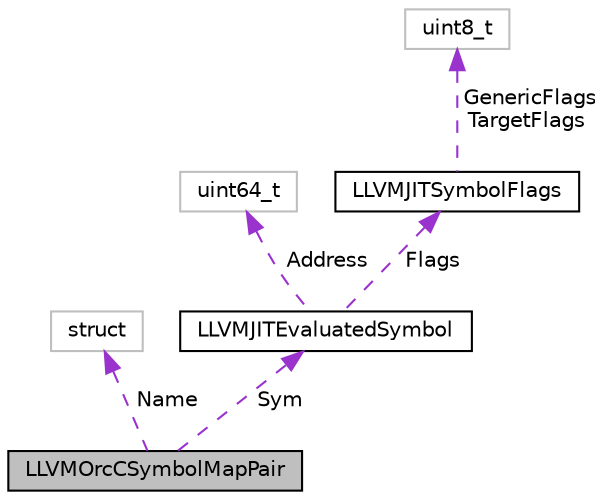 digraph "LLVMOrcCSymbolMapPair"
{
 // LATEX_PDF_SIZE
  bgcolor="transparent";
  edge [fontname="Helvetica",fontsize="10",labelfontname="Helvetica",labelfontsize="10"];
  node [fontname="Helvetica",fontsize="10",shape=record];
  Node1 [label="LLVMOrcCSymbolMapPair",height=0.2,width=0.4,color="black", fillcolor="grey75", style="filled", fontcolor="black",tooltip="Represents a pair of a symbol name and an evaluated symbol."];
  Node2 -> Node1 [dir="back",color="darkorchid3",fontsize="10",style="dashed",label=" Name" ,fontname="Helvetica"];
  Node2 [label="struct",height=0.2,width=0.4,color="grey75",tooltip=" "];
  Node3 -> Node1 [dir="back",color="darkorchid3",fontsize="10",style="dashed",label=" Sym" ,fontname="Helvetica"];
  Node3 [label="LLVMJITEvaluatedSymbol",height=0.2,width=0.4,color="black",URL="$structLLVMJITEvaluatedSymbol.html",tooltip="Represents an evaluated symbol address and flags."];
  Node4 -> Node3 [dir="back",color="darkorchid3",fontsize="10",style="dashed",label=" Address" ,fontname="Helvetica"];
  Node4 [label="uint64_t",height=0.2,width=0.4,color="grey75",tooltip=" "];
  Node5 -> Node3 [dir="back",color="darkorchid3",fontsize="10",style="dashed",label=" Flags" ,fontname="Helvetica"];
  Node5 [label="LLVMJITSymbolFlags",height=0.2,width=0.4,color="black",URL="$structLLVMJITSymbolFlags.html",tooltip="Represents the linkage flags for a symbol definition."];
  Node6 -> Node5 [dir="back",color="darkorchid3",fontsize="10",style="dashed",label=" GenericFlags\nTargetFlags" ,fontname="Helvetica"];
  Node6 [label="uint8_t",height=0.2,width=0.4,color="grey75",tooltip=" "];
}
